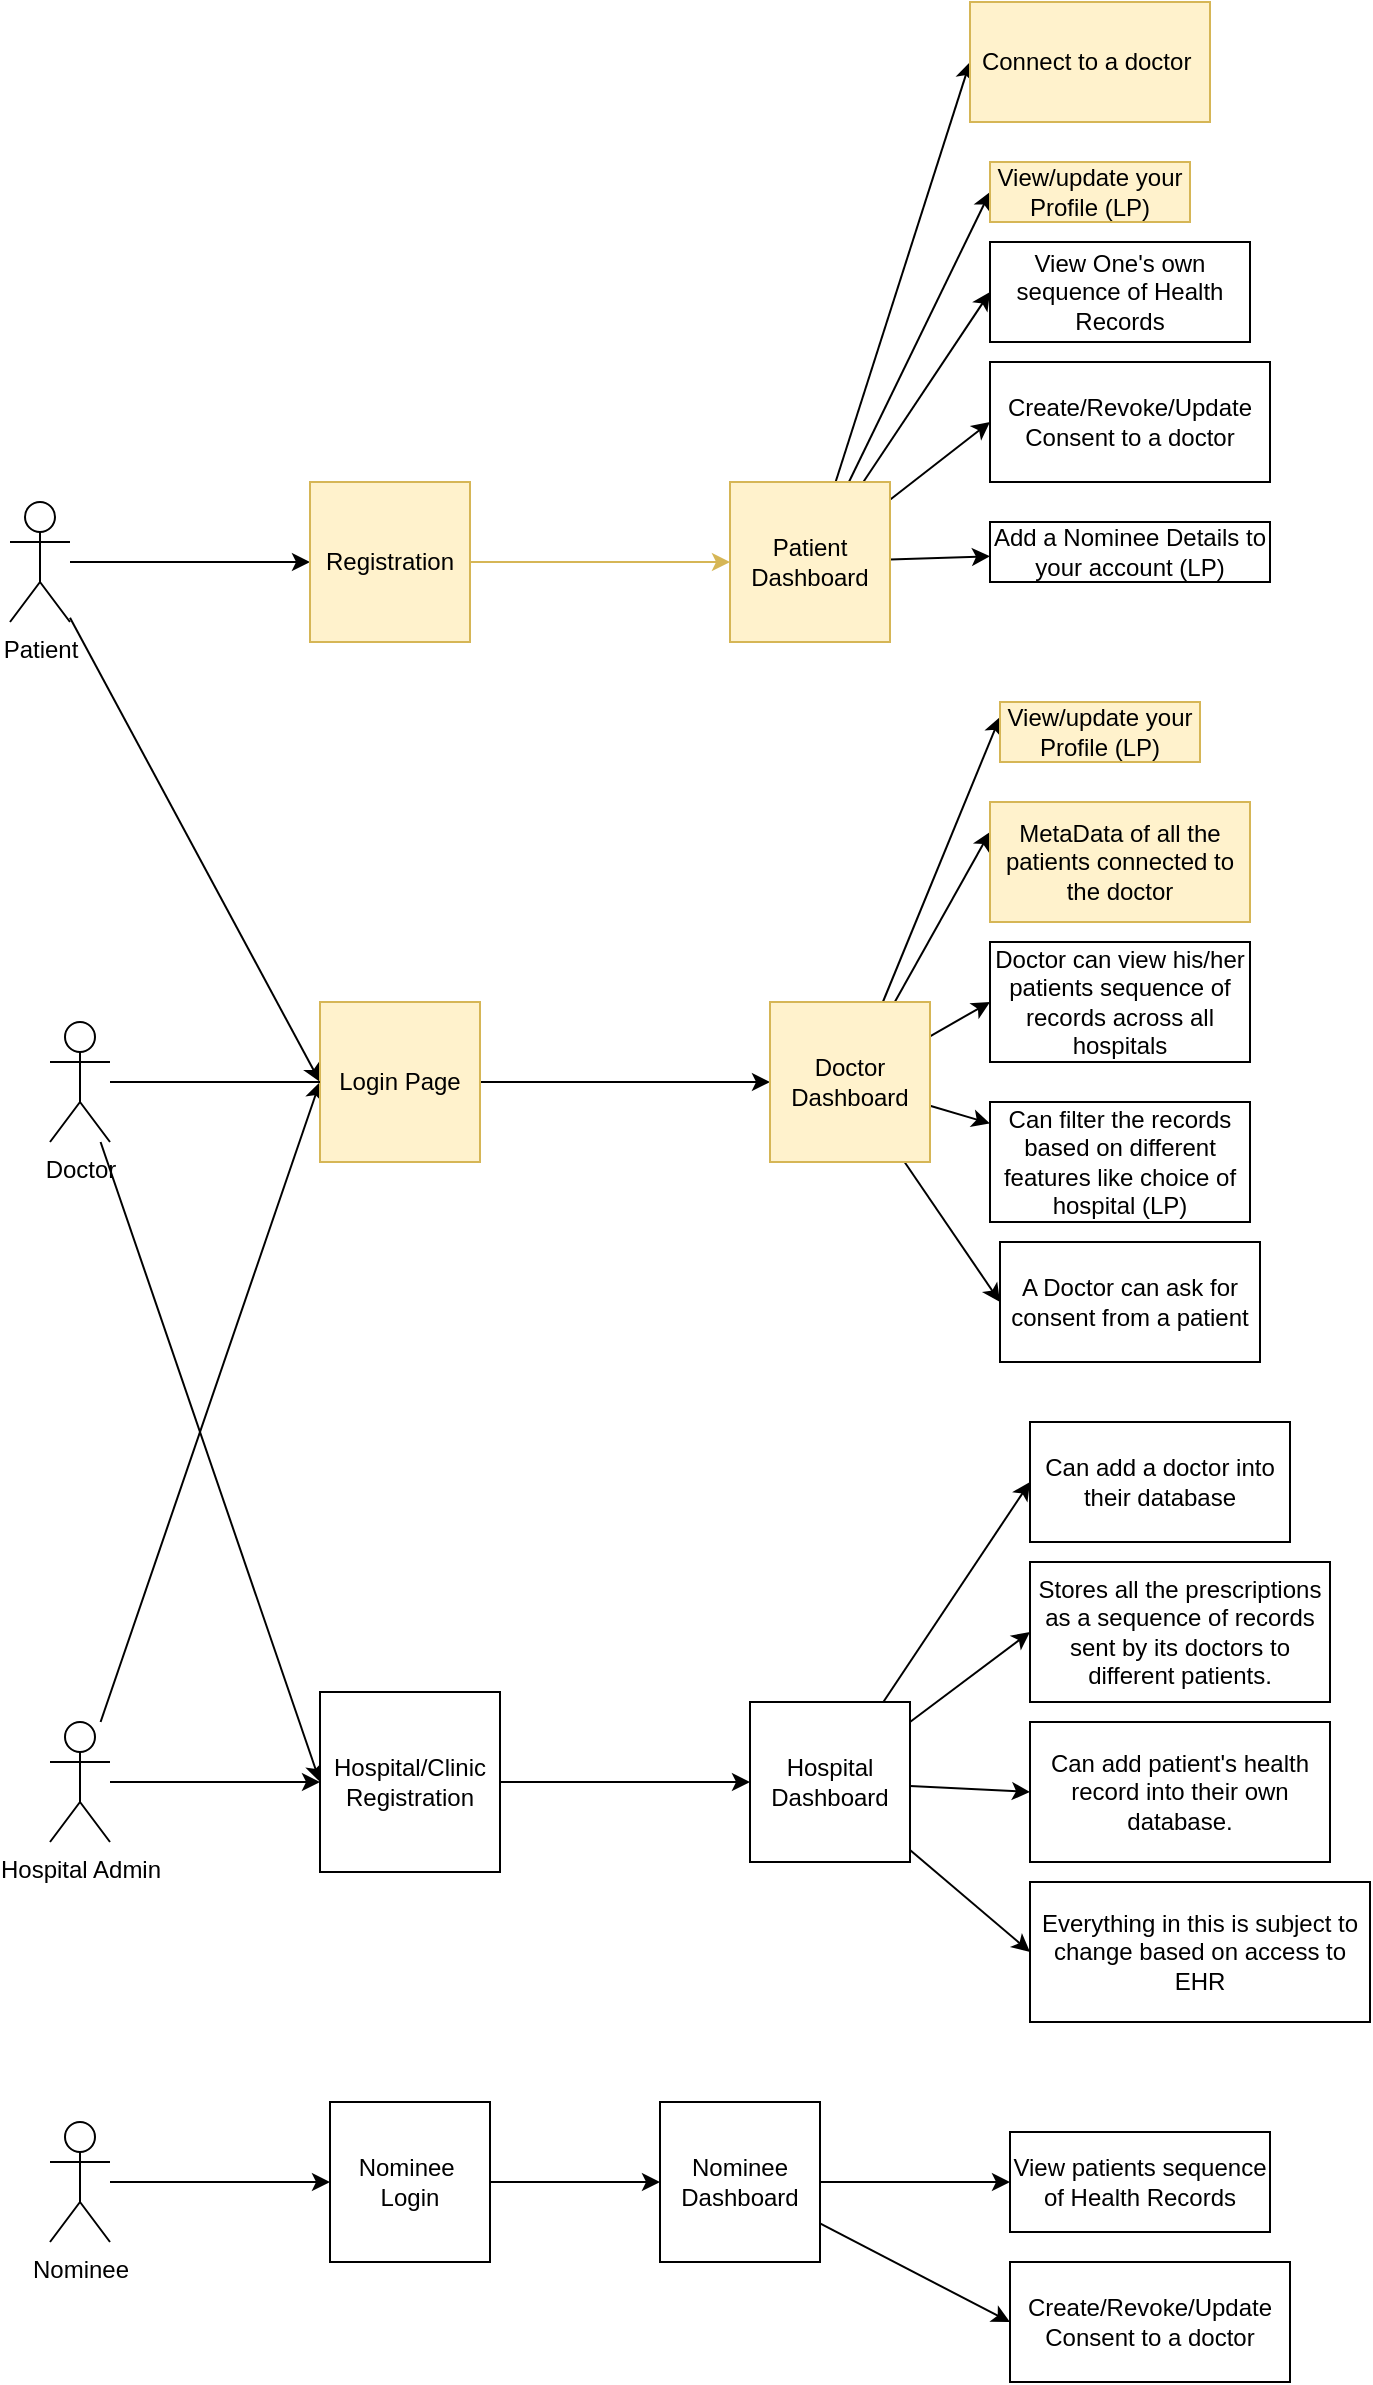 <mxfile version="16.4.7" type="device" pages="2"><diagram id="hNsGdmPcFh-YaMZPrmyi" name="Page-1"><mxGraphModel dx="1497" dy="768" grid="1" gridSize="10" guides="1" tooltips="1" connect="1" arrows="1" fold="1" page="1" pageScale="1" pageWidth="850" pageHeight="1100" math="0" shadow="0"><root><mxCell id="0"/><mxCell id="1" parent="0"/><mxCell id="FtP_7PDZ68AEYLfZ-L5U-8" style="rounded=0;orthogonalLoop=1;jettySize=auto;html=1;entryX=0;entryY=0.5;entryDx=0;entryDy=0;" edge="1" parent="1" source="FtP_7PDZ68AEYLfZ-L5U-1" target="FtP_7PDZ68AEYLfZ-L5U-5"><mxGeometry relative="1" as="geometry"/></mxCell><mxCell id="FtP_7PDZ68AEYLfZ-L5U-11" style="rounded=0;orthogonalLoop=1;jettySize=auto;html=1;entryX=0;entryY=0.5;entryDx=0;entryDy=0;" edge="1" parent="1" source="FtP_7PDZ68AEYLfZ-L5U-1" target="FtP_7PDZ68AEYLfZ-L5U-10"><mxGeometry relative="1" as="geometry"/></mxCell><mxCell id="FtP_7PDZ68AEYLfZ-L5U-1" value="Patient" style="shape=umlActor;verticalLabelPosition=bottom;verticalAlign=top;html=1;outlineConnect=0;" vertex="1" parent="1"><mxGeometry x="100" y="310" width="30" height="60" as="geometry"/></mxCell><mxCell id="FtP_7PDZ68AEYLfZ-L5U-17" style="edgeStyle=none;rounded=0;orthogonalLoop=1;jettySize=auto;html=1;entryX=0;entryY=0.5;entryDx=0;entryDy=0;strokeColor=default;" edge="1" parent="1" source="FtP_7PDZ68AEYLfZ-L5U-2" target="FtP_7PDZ68AEYLfZ-L5U-9"><mxGeometry relative="1" as="geometry"/></mxCell><mxCell id="FtP_7PDZ68AEYLfZ-L5U-2" value="Doctor" style="shape=umlActor;verticalLabelPosition=bottom;verticalAlign=top;html=1;outlineConnect=0;" vertex="1" parent="1"><mxGeometry x="120" y="570" width="30" height="60" as="geometry"/></mxCell><mxCell id="FtP_7PDZ68AEYLfZ-L5U-6" style="rounded=0;orthogonalLoop=1;jettySize=auto;html=1;entryX=0;entryY=0.5;entryDx=0;entryDy=0;" edge="1" parent="1" source="FtP_7PDZ68AEYLfZ-L5U-3" target="FtP_7PDZ68AEYLfZ-L5U-5"><mxGeometry relative="1" as="geometry"/></mxCell><mxCell id="FtP_7PDZ68AEYLfZ-L5U-12" style="rounded=0;orthogonalLoop=1;jettySize=auto;html=1;strokeColor=default;" edge="1" parent="1" source="FtP_7PDZ68AEYLfZ-L5U-3" target="FtP_7PDZ68AEYLfZ-L5U-9"><mxGeometry relative="1" as="geometry"/></mxCell><mxCell id="FtP_7PDZ68AEYLfZ-L5U-3" value="Hospital Admin" style="shape=umlActor;verticalLabelPosition=bottom;verticalAlign=top;html=1;outlineConnect=0;" vertex="1" parent="1"><mxGeometry x="120" y="920" width="30" height="60" as="geometry"/></mxCell><mxCell id="FtP_7PDZ68AEYLfZ-L5U-19" style="edgeStyle=none;rounded=0;orthogonalLoop=1;jettySize=auto;html=1;strokeColor=default;" edge="1" parent="1" source="FtP_7PDZ68AEYLfZ-L5U-4" target="FtP_7PDZ68AEYLfZ-L5U-18"><mxGeometry relative="1" as="geometry"/></mxCell><mxCell id="FtP_7PDZ68AEYLfZ-L5U-4" value="Nominee" style="shape=umlActor;verticalLabelPosition=bottom;verticalAlign=top;html=1;outlineConnect=0;" vertex="1" parent="1"><mxGeometry x="120" y="1120" width="30" height="60" as="geometry"/></mxCell><mxCell id="FtP_7PDZ68AEYLfZ-L5U-26" style="edgeStyle=none;rounded=0;orthogonalLoop=1;jettySize=auto;html=1;entryX=0;entryY=0.5;entryDx=0;entryDy=0;strokeColor=default;" edge="1" parent="1" source="FtP_7PDZ68AEYLfZ-L5U-5" target="FtP_7PDZ68AEYLfZ-L5U-21"><mxGeometry relative="1" as="geometry"/></mxCell><mxCell id="FtP_7PDZ68AEYLfZ-L5U-25" style="edgeStyle=none;rounded=0;orthogonalLoop=1;jettySize=auto;html=1;strokeColor=default;" edge="1" parent="1" source="FtP_7PDZ68AEYLfZ-L5U-9" target="FtP_7PDZ68AEYLfZ-L5U-22"><mxGeometry relative="1" as="geometry"/></mxCell><mxCell id="FtP_7PDZ68AEYLfZ-L5U-9" value="Hospital/Clinic&lt;br&gt;Registration" style="whiteSpace=wrap;html=1;aspect=fixed;" vertex="1" parent="1"><mxGeometry x="255" y="905" width="90" height="90" as="geometry"/></mxCell><mxCell id="FtP_7PDZ68AEYLfZ-L5U-27" style="edgeStyle=none;rounded=0;orthogonalLoop=1;jettySize=auto;html=1;strokeColor=#d6b656;fillColor=#fff2cc;" edge="1" parent="1" source="FtP_7PDZ68AEYLfZ-L5U-10" target="FtP_7PDZ68AEYLfZ-L5U-20"><mxGeometry relative="1" as="geometry"/></mxCell><mxCell id="FtP_7PDZ68AEYLfZ-L5U-10" value="Registration" style="whiteSpace=wrap;html=1;aspect=fixed;fillColor=#fff2cc;strokeColor=#d6b656;" vertex="1" parent="1"><mxGeometry x="250" y="300" width="80" height="80" as="geometry"/></mxCell><mxCell id="FtP_7PDZ68AEYLfZ-L5U-24" style="edgeStyle=none;rounded=0;orthogonalLoop=1;jettySize=auto;html=1;strokeColor=default;" edge="1" parent="1" source="FtP_7PDZ68AEYLfZ-L5U-18" target="FtP_7PDZ68AEYLfZ-L5U-23"><mxGeometry relative="1" as="geometry"/></mxCell><mxCell id="FtP_7PDZ68AEYLfZ-L5U-18" value="Nominee&amp;nbsp;&lt;br&gt;Login" style="whiteSpace=wrap;html=1;aspect=fixed;" vertex="1" parent="1"><mxGeometry x="260" y="1110" width="80" height="80" as="geometry"/></mxCell><mxCell id="FtP_7PDZ68AEYLfZ-L5U-29" style="edgeStyle=none;rounded=0;orthogonalLoop=1;jettySize=auto;html=1;entryX=0;entryY=0.5;entryDx=0;entryDy=0;strokeColor=default;" edge="1" parent="1" source="FtP_7PDZ68AEYLfZ-L5U-20" target="FtP_7PDZ68AEYLfZ-L5U-28"><mxGeometry relative="1" as="geometry"/></mxCell><mxCell id="FtP_7PDZ68AEYLfZ-L5U-32" style="edgeStyle=none;rounded=0;orthogonalLoop=1;jettySize=auto;html=1;entryX=0;entryY=0.5;entryDx=0;entryDy=0;strokeColor=default;" edge="1" parent="1" source="FtP_7PDZ68AEYLfZ-L5U-20" target="FtP_7PDZ68AEYLfZ-L5U-31"><mxGeometry relative="1" as="geometry"/></mxCell><mxCell id="FtP_7PDZ68AEYLfZ-L5U-34" style="edgeStyle=none;rounded=0;orthogonalLoop=1;jettySize=auto;html=1;entryX=0;entryY=0.5;entryDx=0;entryDy=0;strokeColor=default;" edge="1" parent="1" source="FtP_7PDZ68AEYLfZ-L5U-20" target="FtP_7PDZ68AEYLfZ-L5U-33"><mxGeometry relative="1" as="geometry"/></mxCell><mxCell id="FtP_7PDZ68AEYLfZ-L5U-36" style="edgeStyle=none;rounded=0;orthogonalLoop=1;jettySize=auto;html=1;strokeColor=default;" edge="1" parent="1" source="FtP_7PDZ68AEYLfZ-L5U-20" target="FtP_7PDZ68AEYLfZ-L5U-35"><mxGeometry relative="1" as="geometry"/></mxCell><mxCell id="k6Nj9Q3UJuqdjo2KiF0I-2" style="edgeStyle=none;rounded=0;orthogonalLoop=1;jettySize=auto;html=1;strokeColor=default;entryX=0;entryY=0.5;entryDx=0;entryDy=0;" edge="1" parent="1" source="FtP_7PDZ68AEYLfZ-L5U-20" target="k6Nj9Q3UJuqdjo2KiF0I-3"><mxGeometry relative="1" as="geometry"><mxPoint x="580" y="90" as="targetPoint"/></mxGeometry></mxCell><mxCell id="FtP_7PDZ68AEYLfZ-L5U-20" value="Patient Dashboard" style="whiteSpace=wrap;html=1;aspect=fixed;fillColor=#fff2cc;strokeColor=#d6b656;" vertex="1" parent="1"><mxGeometry x="460" y="300" width="80" height="80" as="geometry"/></mxCell><mxCell id="FtP_7PDZ68AEYLfZ-L5U-40" style="edgeStyle=none;rounded=0;orthogonalLoop=1;jettySize=auto;html=1;entryX=0;entryY=0.25;entryDx=0;entryDy=0;strokeColor=default;" edge="1" parent="1" source="FtP_7PDZ68AEYLfZ-L5U-21" target="FtP_7PDZ68AEYLfZ-L5U-39"><mxGeometry relative="1" as="geometry"/></mxCell><mxCell id="FtP_7PDZ68AEYLfZ-L5U-42" style="edgeStyle=none;rounded=0;orthogonalLoop=1;jettySize=auto;html=1;entryX=0;entryY=0.5;entryDx=0;entryDy=0;strokeColor=default;" edge="1" parent="1" source="FtP_7PDZ68AEYLfZ-L5U-21" target="FtP_7PDZ68AEYLfZ-L5U-41"><mxGeometry relative="1" as="geometry"/></mxCell><mxCell id="FtP_7PDZ68AEYLfZ-L5U-44" style="edgeStyle=none;rounded=0;orthogonalLoop=1;jettySize=auto;html=1;strokeColor=default;" edge="1" parent="1" source="FtP_7PDZ68AEYLfZ-L5U-21" target="FtP_7PDZ68AEYLfZ-L5U-43"><mxGeometry relative="1" as="geometry"/></mxCell><mxCell id="FtP_7PDZ68AEYLfZ-L5U-46" style="edgeStyle=none;rounded=0;orthogonalLoop=1;jettySize=auto;html=1;entryX=0;entryY=0.5;entryDx=0;entryDy=0;strokeColor=default;" edge="1" parent="1" source="FtP_7PDZ68AEYLfZ-L5U-21" target="FtP_7PDZ68AEYLfZ-L5U-45"><mxGeometry relative="1" as="geometry"/></mxCell><mxCell id="FtP_7PDZ68AEYLfZ-L5U-54" style="edgeStyle=none;rounded=0;orthogonalLoop=1;jettySize=auto;html=1;entryX=0;entryY=0.25;entryDx=0;entryDy=0;strokeColor=default;" edge="1" parent="1" source="FtP_7PDZ68AEYLfZ-L5U-21" target="FtP_7PDZ68AEYLfZ-L5U-53"><mxGeometry relative="1" as="geometry"/></mxCell><mxCell id="FtP_7PDZ68AEYLfZ-L5U-21" value="Doctor Dashboard" style="whiteSpace=wrap;html=1;aspect=fixed;fillColor=#fff2cc;strokeColor=#d6b656;" vertex="1" parent="1"><mxGeometry x="480" y="560" width="80" height="80" as="geometry"/></mxCell><mxCell id="FtP_7PDZ68AEYLfZ-L5U-56" style="edgeStyle=none;rounded=0;orthogonalLoop=1;jettySize=auto;html=1;entryX=0;entryY=0.5;entryDx=0;entryDy=0;strokeColor=default;" edge="1" parent="1" source="FtP_7PDZ68AEYLfZ-L5U-22" target="FtP_7PDZ68AEYLfZ-L5U-55"><mxGeometry relative="1" as="geometry"/></mxCell><mxCell id="FtP_7PDZ68AEYLfZ-L5U-59" style="edgeStyle=none;rounded=0;orthogonalLoop=1;jettySize=auto;html=1;entryX=0;entryY=0.5;entryDx=0;entryDy=0;strokeColor=default;" edge="1" parent="1" source="FtP_7PDZ68AEYLfZ-L5U-22" target="FtP_7PDZ68AEYLfZ-L5U-58"><mxGeometry relative="1" as="geometry"/></mxCell><mxCell id="FtP_7PDZ68AEYLfZ-L5U-61" style="edgeStyle=none;rounded=0;orthogonalLoop=1;jettySize=auto;html=1;entryX=0;entryY=0.5;entryDx=0;entryDy=0;strokeColor=default;" edge="1" parent="1" source="FtP_7PDZ68AEYLfZ-L5U-22" target="FtP_7PDZ68AEYLfZ-L5U-60"><mxGeometry relative="1" as="geometry"/></mxCell><mxCell id="FtP_7PDZ68AEYLfZ-L5U-63" style="edgeStyle=none;rounded=0;orthogonalLoop=1;jettySize=auto;html=1;entryX=0;entryY=0.5;entryDx=0;entryDy=0;strokeColor=default;" edge="1" parent="1" source="FtP_7PDZ68AEYLfZ-L5U-22" target="FtP_7PDZ68AEYLfZ-L5U-62"><mxGeometry relative="1" as="geometry"/></mxCell><mxCell id="FtP_7PDZ68AEYLfZ-L5U-22" value="Hospital Dashboard" style="whiteSpace=wrap;html=1;aspect=fixed;" vertex="1" parent="1"><mxGeometry x="470" y="910" width="80" height="80" as="geometry"/></mxCell><mxCell id="FtP_7PDZ68AEYLfZ-L5U-66" style="edgeStyle=none;rounded=0;orthogonalLoop=1;jettySize=auto;html=1;strokeColor=default;" edge="1" parent="1" source="FtP_7PDZ68AEYLfZ-L5U-23" target="FtP_7PDZ68AEYLfZ-L5U-64"><mxGeometry relative="1" as="geometry"/></mxCell><mxCell id="FtP_7PDZ68AEYLfZ-L5U-67" style="edgeStyle=none;rounded=0;orthogonalLoop=1;jettySize=auto;html=1;entryX=0;entryY=0.5;entryDx=0;entryDy=0;strokeColor=default;" edge="1" parent="1" source="FtP_7PDZ68AEYLfZ-L5U-23" target="FtP_7PDZ68AEYLfZ-L5U-65"><mxGeometry relative="1" as="geometry"/></mxCell><mxCell id="FtP_7PDZ68AEYLfZ-L5U-23" value="Nominee Dashboard" style="whiteSpace=wrap;html=1;aspect=fixed;" vertex="1" parent="1"><mxGeometry x="425" y="1110" width="80" height="80" as="geometry"/></mxCell><mxCell id="FtP_7PDZ68AEYLfZ-L5U-28" value="View/update your Profile (LP)" style="rounded=0;whiteSpace=wrap;html=1;fillColor=#fff2cc;strokeColor=#d6b656;" vertex="1" parent="1"><mxGeometry x="590" y="140" width="100" height="30" as="geometry"/></mxCell><mxCell id="FtP_7PDZ68AEYLfZ-L5U-31" value="View One's own sequence of Health Records" style="rounded=0;whiteSpace=wrap;html=1;" vertex="1" parent="1"><mxGeometry x="590" y="180" width="130" height="50" as="geometry"/></mxCell><mxCell id="FtP_7PDZ68AEYLfZ-L5U-33" value="Create/Revoke/Update Consent to a doctor" style="rounded=0;whiteSpace=wrap;html=1;" vertex="1" parent="1"><mxGeometry x="590" y="240" width="140" height="60" as="geometry"/></mxCell><mxCell id="FtP_7PDZ68AEYLfZ-L5U-35" value="Add a Nominee Details to your account (LP)" style="rounded=0;whiteSpace=wrap;html=1;" vertex="1" parent="1"><mxGeometry x="590" y="320" width="140" height="30" as="geometry"/></mxCell><mxCell id="FtP_7PDZ68AEYLfZ-L5U-39" value="View/update your Profile (LP)" style="rounded=0;whiteSpace=wrap;html=1;fillColor=#fff2cc;strokeColor=#d6b656;" vertex="1" parent="1"><mxGeometry x="595" y="410" width="100" height="30" as="geometry"/></mxCell><mxCell id="FtP_7PDZ68AEYLfZ-L5U-41" value="Doctor can view his/her patients sequence of records across all hospitals" style="rounded=0;whiteSpace=wrap;html=1;" vertex="1" parent="1"><mxGeometry x="590" y="530" width="130" height="60" as="geometry"/></mxCell><mxCell id="FtP_7PDZ68AEYLfZ-L5U-43" value="Can filter the records based on different features like choice of hospital (LP)" style="rounded=0;whiteSpace=wrap;html=1;" vertex="1" parent="1"><mxGeometry x="590" y="610" width="130" height="60" as="geometry"/></mxCell><mxCell id="FtP_7PDZ68AEYLfZ-L5U-45" value="A Doctor can ask for consent from a patient" style="rounded=0;whiteSpace=wrap;html=1;" vertex="1" parent="1"><mxGeometry x="595" y="680" width="130" height="60" as="geometry"/></mxCell><mxCell id="FtP_7PDZ68AEYLfZ-L5U-53" value="&lt;span style=&quot;text-align: left&quot;&gt;MetaData of all the patients connected to the doctor&lt;/span&gt;" style="rounded=0;whiteSpace=wrap;html=1;fillColor=#fff2cc;strokeColor=#d6b656;" vertex="1" parent="1"><mxGeometry x="590" y="460" width="130" height="60" as="geometry"/></mxCell><mxCell id="FtP_7PDZ68AEYLfZ-L5U-55" value="Can add a doctor into their database" style="rounded=0;whiteSpace=wrap;html=1;" vertex="1" parent="1"><mxGeometry x="610" y="770" width="130" height="60" as="geometry"/></mxCell><mxCell id="FtP_7PDZ68AEYLfZ-L5U-58" value="&lt;span style=&quot;text-align: left&quot;&gt;Stores all the prescriptions as a sequence of records sent by its doctors to different patients.&lt;/span&gt;" style="rounded=0;whiteSpace=wrap;html=1;" vertex="1" parent="1"><mxGeometry x="610" y="840" width="150" height="70" as="geometry"/></mxCell><mxCell id="FtP_7PDZ68AEYLfZ-L5U-60" value="&lt;span style=&quot;text-align: left&quot;&gt;Can add patient's health record into their own database.&lt;/span&gt;" style="rounded=0;whiteSpace=wrap;html=1;" vertex="1" parent="1"><mxGeometry x="610" y="920" width="150" height="70" as="geometry"/></mxCell><mxCell id="FtP_7PDZ68AEYLfZ-L5U-62" value="&lt;span style=&quot;text-align: left&quot;&gt;Everything in this is subject to change based on access to EHR&lt;/span&gt;" style="rounded=0;whiteSpace=wrap;html=1;" vertex="1" parent="1"><mxGeometry x="610" y="1000" width="170" height="70" as="geometry"/></mxCell><mxCell id="FtP_7PDZ68AEYLfZ-L5U-64" value="View patients sequence of Health Records" style="rounded=0;whiteSpace=wrap;html=1;" vertex="1" parent="1"><mxGeometry x="600" y="1125" width="130" height="50" as="geometry"/></mxCell><mxCell id="FtP_7PDZ68AEYLfZ-L5U-65" value="Create/Revoke/Update Consent to a doctor" style="rounded=0;whiteSpace=wrap;html=1;" vertex="1" parent="1"><mxGeometry x="600" y="1190" width="140" height="60" as="geometry"/></mxCell><mxCell id="FtP_7PDZ68AEYLfZ-L5U-5" value="Login Page" style="whiteSpace=wrap;html=1;aspect=fixed;fillColor=#fff2cc;strokeColor=#d6b656;" vertex="1" parent="1"><mxGeometry x="255" y="560" width="80" height="80" as="geometry"/></mxCell><mxCell id="XNvL7CU_BfsY4VzO17Tj-2" value="" style="edgeStyle=orthogonalEdgeStyle;rounded=0;orthogonalLoop=1;jettySize=auto;html=1;endArrow=none;" edge="1" parent="1" source="FtP_7PDZ68AEYLfZ-L5U-2" target="FtP_7PDZ68AEYLfZ-L5U-5"><mxGeometry relative="1" as="geometry"><mxPoint x="290" y="600" as="targetPoint"/><mxPoint x="150" y="600" as="sourcePoint"/></mxGeometry></mxCell><mxCell id="k6Nj9Q3UJuqdjo2KiF0I-1" value="Registration" style="whiteSpace=wrap;html=1;aspect=fixed;fillColor=#fff2cc;strokeColor=#d6b656;" vertex="1" parent="1"><mxGeometry x="250" y="300" width="80" height="80" as="geometry"/></mxCell><mxCell id="k6Nj9Q3UJuqdjo2KiF0I-3" value="Connect to a doctor&amp;nbsp;" style="rounded=0;whiteSpace=wrap;html=1;fillColor=#fff2cc;strokeColor=#d6b656;" vertex="1" parent="1"><mxGeometry x="580" y="60" width="120" height="60" as="geometry"/></mxCell></root></mxGraphModel></diagram><diagram id="RcI_8r0Mgr-6JU3VThlf" name="Page-2"><mxGraphModel dx="1283" dy="741" grid="1" gridSize="10" guides="1" tooltips="1" connect="1" arrows="1" fold="1" page="1" pageScale="1" pageWidth="850" pageHeight="1100" math="0" shadow="0"><root><mxCell id="4-bmEQjRh50Afd_nwaEe-0"/><mxCell id="4-bmEQjRh50Afd_nwaEe-1" parent="4-bmEQjRh50Afd_nwaEe-0"/><mxCell id="QNX2fsy_5Rvrsa9PNO7i-6" style="edgeStyle=none;rounded=0;orthogonalLoop=1;jettySize=auto;html=1;strokeColor=default;" edge="1" parent="4-bmEQjRh50Afd_nwaEe-1" source="QNX2fsy_5Rvrsa9PNO7i-0" target="QNX2fsy_5Rvrsa9PNO7i-1"><mxGeometry relative="1" as="geometry"/></mxCell><mxCell id="QNX2fsy_5Rvrsa9PNO7i-10" style="edgeStyle=none;rounded=0;orthogonalLoop=1;jettySize=auto;html=1;strokeColor=default;entryX=0.5;entryY=0;entryDx=0;entryDy=0;" edge="1" parent="4-bmEQjRh50Afd_nwaEe-1" source="QNX2fsy_5Rvrsa9PNO7i-0" target="QNX2fsy_5Rvrsa9PNO7i-9"><mxGeometry relative="1" as="geometry"><mxPoint x="220" y="380" as="targetPoint"/></mxGeometry></mxCell><mxCell id="QNX2fsy_5Rvrsa9PNO7i-0" value="React app" style="whiteSpace=wrap;html=1;aspect=fixed;" vertex="1" parent="4-bmEQjRh50Afd_nwaEe-1"><mxGeometry x="210" y="230" width="80" height="80" as="geometry"/></mxCell><mxCell id="QNX2fsy_5Rvrsa9PNO7i-7" style="edgeStyle=none;rounded=0;orthogonalLoop=1;jettySize=auto;html=1;strokeColor=default;" edge="1" parent="4-bmEQjRh50Afd_nwaEe-1" source="QNX2fsy_5Rvrsa9PNO7i-1" target="QNX2fsy_5Rvrsa9PNO7i-3"><mxGeometry relative="1" as="geometry"/></mxCell><mxCell id="QNX2fsy_5Rvrsa9PNO7i-12" style="edgeStyle=none;rounded=0;orthogonalLoop=1;jettySize=auto;html=1;strokeColor=default;entryX=0;entryY=0.5;entryDx=0;entryDy=0;" edge="1" parent="4-bmEQjRh50Afd_nwaEe-1" source="QNX2fsy_5Rvrsa9PNO7i-1" target="QNX2fsy_5Rvrsa9PNO7i-4"><mxGeometry relative="1" as="geometry"><mxPoint x="550" y="260" as="targetPoint"/></mxGeometry></mxCell><mxCell id="QNX2fsy_5Rvrsa9PNO7i-1" value="Metamask login&lt;br&gt;(patient or, doctor) (UID)" style="whiteSpace=wrap;html=1;aspect=fixed;" vertex="1" parent="4-bmEQjRh50Afd_nwaEe-1"><mxGeometry x="360" y="230" width="80" height="80" as="geometry"/></mxCell><mxCell id="QNX2fsy_5Rvrsa9PNO7i-14" style="edgeStyle=none;rounded=0;orthogonalLoop=1;jettySize=auto;html=1;strokeColor=default;" edge="1" parent="4-bmEQjRh50Afd_nwaEe-1" source="QNX2fsy_5Rvrsa9PNO7i-3"><mxGeometry relative="1" as="geometry"><mxPoint x="680" y="100.0" as="targetPoint"/></mxGeometry></mxCell><mxCell id="QNX2fsy_5Rvrsa9PNO7i-25" style="edgeStyle=none;rounded=0;orthogonalLoop=1;jettySize=auto;html=1;strokeColor=default;" edge="1" parent="4-bmEQjRh50Afd_nwaEe-1" source="QNX2fsy_5Rvrsa9PNO7i-3"><mxGeometry relative="1" as="geometry"><mxPoint x="330" y="100" as="targetPoint"/></mxGeometry></mxCell><mxCell id="QNX2fsy_5Rvrsa9PNO7i-3" value="pD" style="whiteSpace=wrap;html=1;aspect=fixed;" vertex="1" parent="4-bmEQjRh50Afd_nwaEe-1"><mxGeometry x="510" y="60" width="80" height="80" as="geometry"/></mxCell><mxCell id="QNX2fsy_5Rvrsa9PNO7i-13" style="edgeStyle=none;rounded=0;orthogonalLoop=1;jettySize=auto;html=1;strokeColor=default;" edge="1" parent="4-bmEQjRh50Afd_nwaEe-1" source="QNX2fsy_5Rvrsa9PNO7i-4"><mxGeometry relative="1" as="geometry"><mxPoint x="680" y="340" as="targetPoint"/></mxGeometry></mxCell><mxCell id="QNX2fsy_5Rvrsa9PNO7i-4" value="" style="whiteSpace=wrap;html=1;aspect=fixed;" vertex="1" parent="4-bmEQjRh50Afd_nwaEe-1"><mxGeometry x="510" y="300" width="80" height="80" as="geometry"/></mxCell><mxCell id="QNX2fsy_5Rvrsa9PNO7i-19" style="edgeStyle=none;rounded=0;orthogonalLoop=1;jettySize=auto;html=1;entryX=0.75;entryY=1;entryDx=0;entryDy=0;strokeColor=default;" edge="1" parent="4-bmEQjRh50Afd_nwaEe-1" source="QNX2fsy_5Rvrsa9PNO7i-9" target="QNX2fsy_5Rvrsa9PNO7i-17"><mxGeometry relative="1" as="geometry"/></mxCell><mxCell id="QNX2fsy_5Rvrsa9PNO7i-9" value="BLock chain (access given from UID 1 -&amp;gt; UID 2 false)&amp;nbsp;" style="shape=hexagon;perimeter=hexagonPerimeter2;whiteSpace=wrap;html=1;fixedSize=1;" vertex="1" parent="4-bmEQjRh50Afd_nwaEe-1"><mxGeometry x="320" y="490" width="190" height="80" as="geometry"/></mxCell><mxCell id="QNX2fsy_5Rvrsa9PNO7i-11" style="edgeStyle=none;rounded=0;orthogonalLoop=1;jettySize=auto;html=1;exitX=0.5;exitY=0;exitDx=0;exitDy=0;strokeColor=default;" edge="1" parent="4-bmEQjRh50Afd_nwaEe-1" source="QNX2fsy_5Rvrsa9PNO7i-9" target="QNX2fsy_5Rvrsa9PNO7i-9"><mxGeometry relative="1" as="geometry"/></mxCell><mxCell id="QNX2fsy_5Rvrsa9PNO7i-16" style="edgeStyle=none;rounded=0;orthogonalLoop=1;jettySize=auto;html=1;entryX=1;entryY=0.5;entryDx=0;entryDy=0;strokeColor=default;" edge="1" parent="4-bmEQjRh50Afd_nwaEe-1" source="QNX2fsy_5Rvrsa9PNO7i-15" target="QNX2fsy_5Rvrsa9PNO7i-9"><mxGeometry relative="1" as="geometry"><Array as="points"><mxPoint x="720" y="530"/></Array></mxGeometry></mxCell><mxCell id="QNX2fsy_5Rvrsa9PNO7i-15" value="Create consent" style="whiteSpace=wrap;html=1;aspect=fixed;" vertex="1" parent="4-bmEQjRh50Afd_nwaEe-1"><mxGeometry x="680" y="60" width="80" height="80" as="geometry"/></mxCell><mxCell id="QNX2fsy_5Rvrsa9PNO7i-18" style="edgeStyle=none;rounded=0;orthogonalLoop=1;jettySize=auto;html=1;strokeColor=default;" edge="1" parent="4-bmEQjRh50Afd_nwaEe-1" source="QNX2fsy_5Rvrsa9PNO7i-17" target="QNX2fsy_5Rvrsa9PNO7i-9"><mxGeometry relative="1" as="geometry"/></mxCell><mxCell id="QNX2fsy_5Rvrsa9PNO7i-20" style="edgeStyle=none;rounded=0;orthogonalLoop=1;jettySize=auto;html=1;strokeColor=default;" edge="1" parent="4-bmEQjRh50Afd_nwaEe-1" source="QNX2fsy_5Rvrsa9PNO7i-17"><mxGeometry relative="1" as="geometry"><mxPoint x="880" y="350" as="targetPoint"/></mxGeometry></mxCell><mxCell id="QNX2fsy_5Rvrsa9PNO7i-17" value="Record Access" style="rounded=0;whiteSpace=wrap;html=1;" vertex="1" parent="4-bmEQjRh50Afd_nwaEe-1"><mxGeometry x="680" y="310" width="90" height="80" as="geometry"/></mxCell><mxCell id="QNX2fsy_5Rvrsa9PNO7i-23" value="" style="edgeStyle=none;rounded=0;orthogonalLoop=1;jettySize=auto;html=1;strokeColor=default;" edge="1" parent="4-bmEQjRh50Afd_nwaEe-1" source="QNX2fsy_5Rvrsa9PNO7i-21" target="QNX2fsy_5Rvrsa9PNO7i-22"><mxGeometry relative="1" as="geometry"/></mxCell><mxCell id="QNX2fsy_5Rvrsa9PNO7i-21" value="" style="rounded=0;whiteSpace=wrap;html=1;" vertex="1" parent="4-bmEQjRh50Afd_nwaEe-1"><mxGeometry x="880" y="305" width="90" height="90" as="geometry"/></mxCell><mxCell id="QNX2fsy_5Rvrsa9PNO7i-22" value="call to database" style="shape=step;perimeter=stepPerimeter;whiteSpace=wrap;html=1;fixedSize=1;rounded=0;" vertex="1" parent="4-bmEQjRh50Afd_nwaEe-1"><mxGeometry x="800" y="140" width="250" height="80" as="geometry"/></mxCell><mxCell id="QNX2fsy_5Rvrsa9PNO7i-24" value="Etherum API Publically availbale" style="rounded=0;whiteSpace=wrap;html=1;" vertex="1" parent="4-bmEQjRh50Afd_nwaEe-1"><mxGeometry x="350" y="790" width="120" height="60" as="geometry"/></mxCell><mxCell id="QNX2fsy_5Rvrsa9PNO7i-26" value="" style="rounded=0;whiteSpace=wrap;html=1;" vertex="1" parent="4-bmEQjRh50Afd_nwaEe-1"><mxGeometry x="210" y="70" width="120" height="60" as="geometry"/></mxCell><mxCell id="QNX2fsy_5Rvrsa9PNO7i-27" value="Wallet" style="rounded=0;whiteSpace=wrap;html=1;" vertex="1" parent="4-bmEQjRh50Afd_nwaEe-1"><mxGeometry x="1350" y="335" width="80" height="60" as="geometry"/></mxCell></root></mxGraphModel></diagram></mxfile>